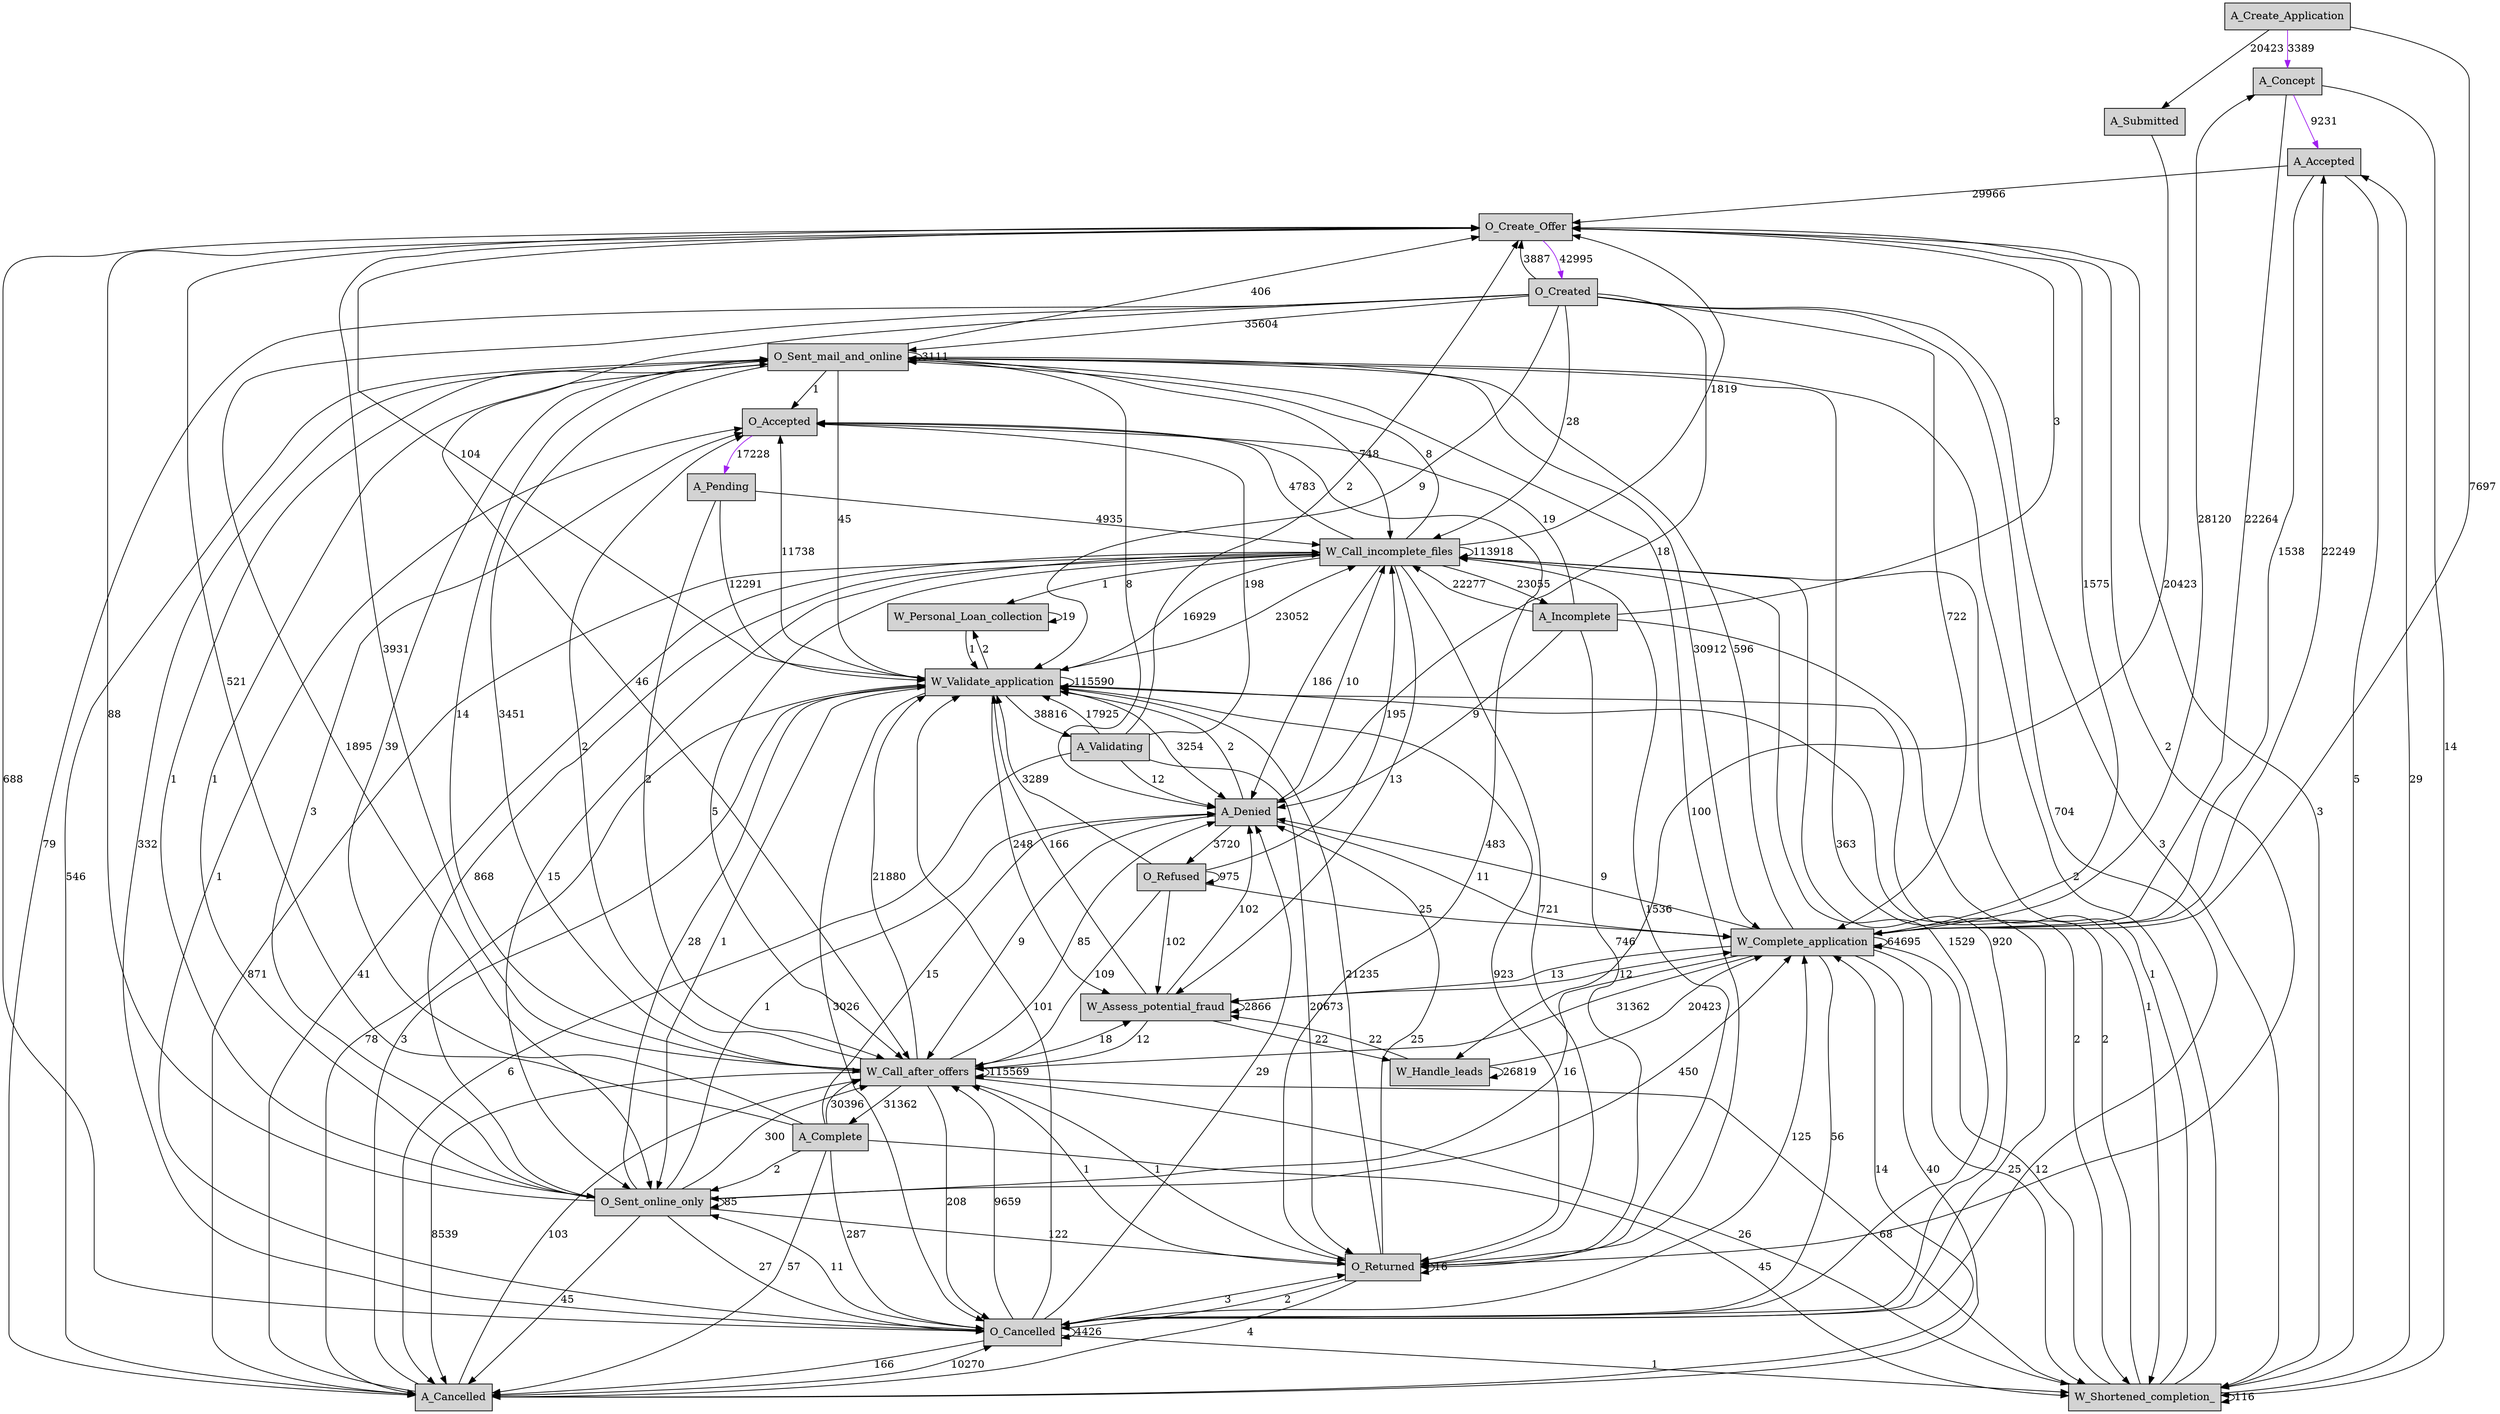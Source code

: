 digraph G { node [style=filled,shape=box];
edge [color=purple];
A_Concept -> A_Accepted[label="9231"];
A_Create_Application -> A_Concept[label="3389"];
O_Accepted -> A_Pending[label="17228"];
O_Create_Offer -> O_Created[label="42995"];
edge [color=black];
A_Accepted -> W_Shortened_completion_[label="5"];
A_Accepted -> O_Create_Offer[label="29966"];
A_Accepted -> W_Complete_application[label="1538"];
A_Cancelled -> W_Call_incomplete_files[label="41"];
A_Cancelled -> O_Cancelled[label="10270"];
A_Cancelled -> W_Call_after_offers[label="103"];
A_Cancelled -> W_Validate_application[label="3"];
A_Cancelled -> W_Complete_application[label="14"];
O_Sent_online_only -> O_Accepted[label="3"];
O_Sent_online_only -> O_Returned[label="122"];
O_Sent_online_only -> O_Cancelled[label="27"];
O_Sent_online_only -> W_Call_incomplete_files[label="868"];
O_Sent_online_only -> A_Denied[label="1"];
O_Sent_online_only -> A_Cancelled[label="45"];
O_Sent_online_only -> W_Call_after_offers[label="300"];
O_Sent_online_only -> O_Create_Offer[label="88"];
O_Sent_online_only -> W_Validate_application[label="28"];
O_Sent_online_only -> W_Complete_application[label="450"];
O_Sent_online_only -> O_Sent_mail_and_online[label="1"];
O_Sent_online_only -> O_Sent_online_only[label="85"];
A_Concept -> W_Shortened_completion_[label="14"];
A_Concept -> W_Complete_application[label="22264"];
O_Sent_mail_and_online -> O_Accepted[label="1"];
O_Sent_mail_and_online -> O_Returned[label="100"];
O_Sent_mail_and_online -> O_Cancelled[label="363"];
O_Sent_mail_and_online -> W_Call_incomplete_files[label="748"];
O_Sent_mail_and_online -> A_Denied[label="8"];
O_Sent_mail_and_online -> A_Cancelled[label="546"];
O_Sent_mail_and_online -> W_Call_after_offers[label="3451"];
O_Sent_mail_and_online -> O_Create_Offer[label="406"];
O_Sent_mail_and_online -> W_Validate_application[label="45"];
O_Sent_mail_and_online -> W_Complete_application[label="30912"];
O_Sent_mail_and_online -> O_Sent_mail_and_online[label="3111"];
O_Sent_mail_and_online -> O_Sent_online_only[label="1"];
O_Refused -> W_Call_incomplete_files[label="195"];
O_Refused -> O_Refused[label="975"];
O_Refused -> W_Call_after_offers[label="109"];
O_Refused -> W_Validate_application[label="3289"];
O_Refused -> W_Assess_potential_fraud[label="102"];
O_Refused -> W_Complete_application[label="25"];
A_Submitted -> W_Handle_leads[label="20423"];
A_Validating -> O_Accepted[label="198"];
A_Validating -> O_Returned[label="20673"];
A_Validating -> A_Denied[label="12"];
A_Validating -> A_Cancelled[label="6"];
A_Validating -> O_Create_Offer[label="2"];
A_Validating -> W_Validate_application[label="17925"];
A_Create_Application -> W_Complete_application[label="7697"];
A_Create_Application -> A_Submitted[label="20423"];
A_Denied -> W_Call_incomplete_files[label="10"];
A_Denied -> O_Refused[label="3720"];
A_Denied -> W_Call_after_offers[label="9"];
A_Denied -> W_Validate_application[label="2"];
A_Denied -> W_Complete_application[label="11"];
W_Complete_application -> O_Sent_online_only[label="16"];
W_Complete_application -> A_Concept[label="28120"];
W_Complete_application -> W_Shortened_completion_[label="25"];
W_Complete_application -> O_Cancelled[label="56"];
W_Complete_application -> A_Denied[label="9"];
W_Complete_application -> A_Cancelled[label="40"];
W_Complete_application -> W_Call_after_offers[label="31362"];
W_Complete_application -> O_Create_Offer[label="1575"];
W_Complete_application -> W_Assess_potential_fraud[label="13"];
W_Complete_application -> W_Complete_application[label="64695"];
W_Complete_application -> O_Sent_mail_and_online[label="596"];
W_Complete_application -> A_Accepted[label="22249"];
A_Incomplete -> O_Accepted[label="19"];
A_Incomplete -> W_Shortened_completion_[label="1"];
A_Incomplete -> O_Returned[label="746"];
A_Incomplete -> W_Call_incomplete_files[label="22277"];
A_Incomplete -> A_Denied[label="9"];
A_Incomplete -> O_Create_Offer[label="3"];
O_Cancelled -> O_Accepted[label="1"];
O_Cancelled -> W_Shortened_completion_[label="1"];
O_Cancelled -> W_Call_incomplete_files[label="920"];
O_Cancelled -> O_Cancelled[label="4426"];
O_Cancelled -> O_Returned[label="3"];
O_Cancelled -> A_Denied[label="29"];
O_Cancelled -> A_Cancelled[label="166"];
O_Cancelled -> O_Create_Offer[label="688"];
O_Cancelled -> W_Call_after_offers[label="9659"];
O_Cancelled -> W_Validate_application[label="101"];
O_Cancelled -> W_Complete_application[label="125"];
O_Cancelled -> O_Sent_online_only[label="11"];
O_Cancelled -> O_Sent_mail_and_online[label="332"];
W_Assess_potential_fraud -> W_Handle_leads[label="22"];
W_Assess_potential_fraud -> A_Denied[label="102"];
W_Assess_potential_fraud -> W_Call_after_offers[label="12"];
W_Assess_potential_fraud -> W_Validate_application[label="166"];
W_Assess_potential_fraud -> W_Assess_potential_fraud[label="2866"];
W_Assess_potential_fraud -> W_Complete_application[label="12"];
W_Handle_leads -> W_Handle_leads[label="26819"];
W_Handle_leads -> W_Assess_potential_fraud[label="22"];
W_Handle_leads -> W_Complete_application[label="20423"];
W_Call_incomplete_files -> W_Call_incomplete_files[label="113918"];
W_Call_incomplete_files -> O_Cancelled[label="1529"];
W_Call_incomplete_files -> O_Returned[label="721"];
W_Call_incomplete_files -> A_Denied[label="186"];
W_Call_incomplete_files -> A_Cancelled[label="871"];
W_Call_incomplete_files -> O_Create_Offer[label="1819"];
W_Call_incomplete_files -> W_Validate_application[label="16929"];
W_Call_incomplete_files -> W_Assess_potential_fraud[label="13"];
W_Call_incomplete_files -> A_Incomplete[label="23055"];
W_Call_incomplete_files -> O_Sent_mail_and_online[label="8"];
W_Call_incomplete_files -> O_Accepted[label="4783"];
W_Call_incomplete_files -> W_Call_after_offers[label="5"];
W_Call_incomplete_files -> W_Personal_Loan_collection[label="1"];
W_Call_incomplete_files -> O_Sent_online_only[label="15"];
O_Returned -> O_Accepted[label="483"];
O_Returned -> O_Returned[label="16"];
O_Returned -> O_Cancelled[label="2"];
O_Returned -> W_Call_incomplete_files[label="1536"];
O_Returned -> A_Denied[label="25"];
O_Returned -> A_Cancelled[label="4"];
O_Returned -> W_Call_after_offers[label="1"];
O_Returned -> O_Create_Offer[label="2"];
O_Returned -> W_Validate_application[label="21235"];
W_Personal_Loan_collection -> W_Validate_application[label="1"];
W_Personal_Loan_collection -> W_Personal_Loan_collection[label="19"];
A_Pending -> W_Call_incomplete_files[label="4935"];
A_Pending -> W_Call_after_offers[label="2"];
A_Pending -> W_Validate_application[label="12291"];
W_Shortened_completion_ -> W_Shortened_completion_[label="116"];
W_Shortened_completion_ -> W_Call_incomplete_files[label="1"];
W_Shortened_completion_ -> W_Call_after_offers[label="68"];
W_Shortened_completion_ -> O_Create_Offer[label="3"];
W_Shortened_completion_ -> W_Validate_application[label="2"];
W_Shortened_completion_ -> W_Complete_application[label="12"];
W_Shortened_completion_ -> O_Sent_mail_and_online[label="2"];
W_Shortened_completion_ -> A_Accepted[label="29"];
O_Created -> W_Shortened_completion_[label="3"];
O_Created -> W_Call_incomplete_files[label="28"];
O_Created -> O_Cancelled[label="704"];
O_Created -> A_Denied[label="18"];
O_Created -> A_Cancelled[label="79"];
O_Created -> W_Call_after_offers[label="46"];
O_Created -> O_Create_Offer[label="3887"];
O_Created -> W_Validate_application[label="9"];
O_Created -> W_Complete_application[label="722"];
O_Created -> O_Sent_mail_and_online[label="35604"];
O_Created -> O_Sent_online_only[label="1895"];
W_Validate_application -> O_Accepted[label="11738"];
W_Validate_application -> W_Shortened_completion_[label="2"];
W_Validate_application -> W_Call_incomplete_files[label="23052"];
W_Validate_application -> O_Cancelled[label="3026"];
W_Validate_application -> O_Returned[label="923"];
W_Validate_application -> A_Denied[label="3254"];
W_Validate_application -> A_Cancelled[label="78"];
W_Validate_application -> O_Create_Offer[label="104"];
W_Validate_application -> W_Validate_application[label="115590"];
W_Validate_application -> W_Personal_Loan_collection[label="2"];
W_Validate_application -> W_Assess_potential_fraud[label="248"];
W_Validate_application -> A_Validating[label="38816"];
W_Validate_application -> O_Sent_online_only[label="1"];
W_Call_after_offers -> A_Complete[label="31362"];
W_Call_after_offers -> O_Accepted[label="2"];
W_Call_after_offers -> W_Shortened_completion_[label="26"];
W_Call_after_offers -> O_Returned[label="1"];
W_Call_after_offers -> O_Cancelled[label="208"];
W_Call_after_offers -> A_Denied[label="85"];
W_Call_after_offers -> A_Cancelled[label="8539"];
W_Call_after_offers -> W_Call_after_offers[label="115569"];
W_Call_after_offers -> O_Create_Offer[label="3931"];
W_Call_after_offers -> W_Validate_application[label="21880"];
W_Call_after_offers -> W_Assess_potential_fraud[label="18"];
W_Call_after_offers -> O_Sent_mail_and_online[label="14"];
A_Complete -> W_Shortened_completion_[label="45"];
A_Complete -> O_Cancelled[label="287"];
A_Complete -> A_Denied[label="15"];
A_Complete -> A_Cancelled[label="57"];
A_Complete -> W_Call_after_offers[label="30396"];
A_Complete -> O_Create_Offer[label="521"];
A_Complete -> O_Sent_mail_and_online[label="39"];
A_Complete -> O_Sent_online_only[label="2"];
}
